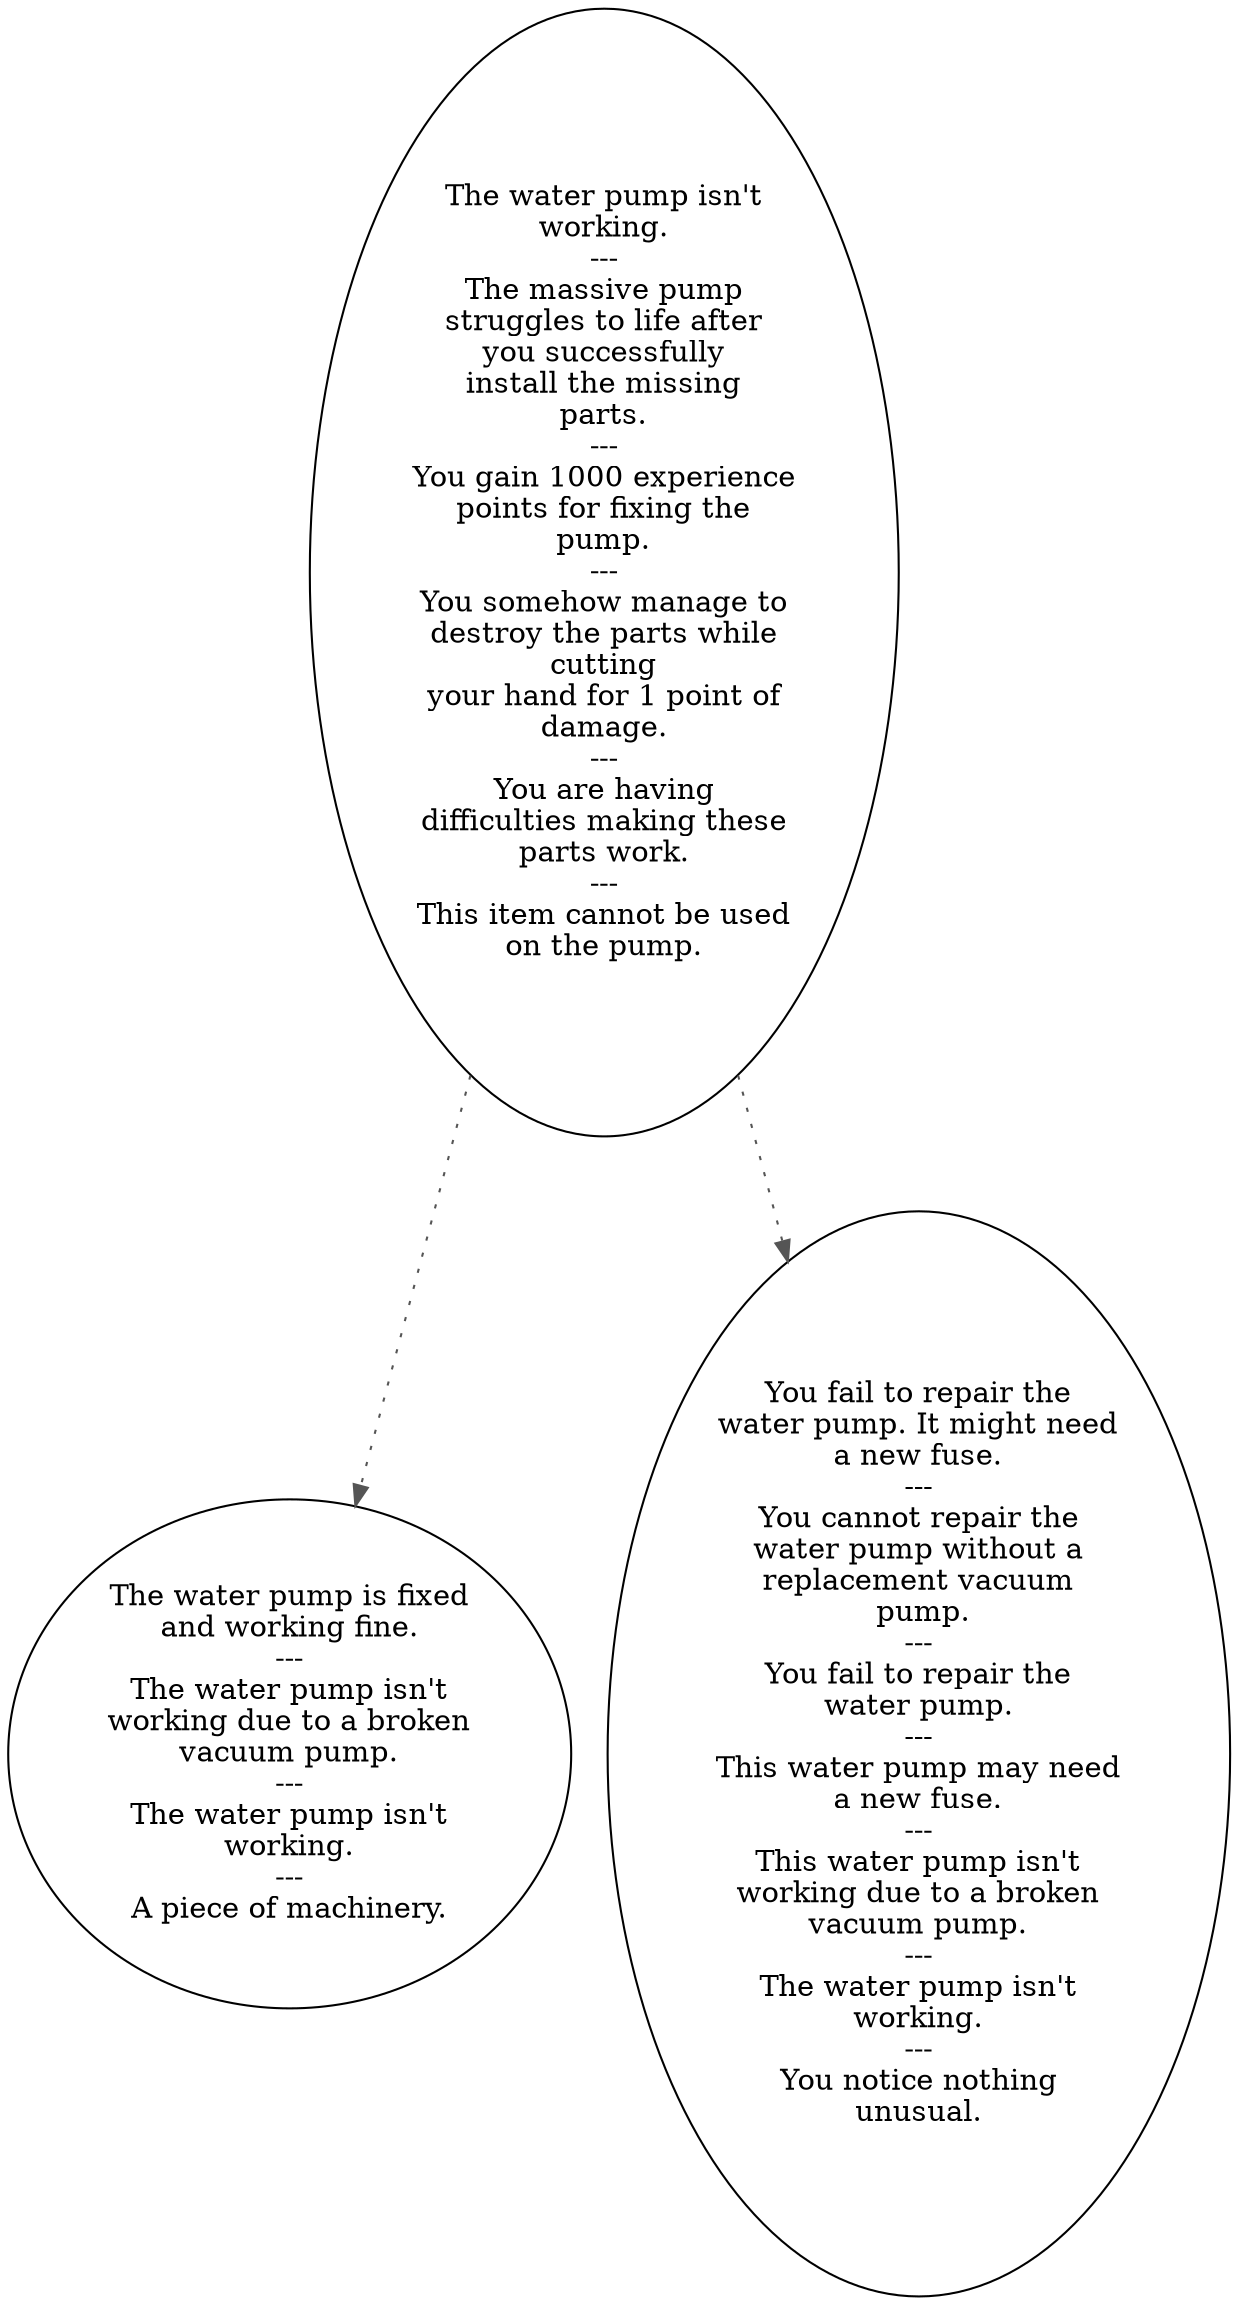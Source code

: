 digraph NH2OPUMP {
  "start" [style=filled       fillcolor="#FFFFFF"       color="#000000"]
  "start" -> "search" [style=dotted color="#555555"]
  "start" -> "skills" [style=dotted color="#555555"]
  "start" [label="The water pump isn't\nworking.\n---\nThe massive pump\nstruggles to life after\nyou successfully\ninstall the missing\nparts.\n---\nYou gain 1000 experience\npoints for fixing the\npump.\n---\nYou somehow manage to\ndestroy the parts while\ncutting\nyour hand for 1 point of\ndamage.\n---\nYou are having\ndifficulties making these\nparts work.\n---\nThis item cannot be used\non the pump."]
  "search" [style=filled       fillcolor="#FFFFFF"       color="#000000"]
  "search" [label="The water pump is fixed\nand working fine.\n---\nThe water pump isn't\nworking due to a broken\nvacuum pump.\n---\nThe water pump isn't\nworking.\n---\nA piece of machinery."]
  "skills" [style=filled       fillcolor="#FFFFFF"       color="#000000"]
  "skills" [label="You fail to repair the\nwater pump. It might need\na new fuse.\n---\nYou cannot repair the\nwater pump without a\nreplacement vacuum\n pump.\n---\nYou fail to repair the\nwater pump.\n---\nThis water pump may need\na new fuse.\n---\nThis water pump isn't\nworking due to a broken\nvacuum pump.\n---\nThe water pump isn't\nworking.\n---\nYou notice nothing\nunusual."]
}